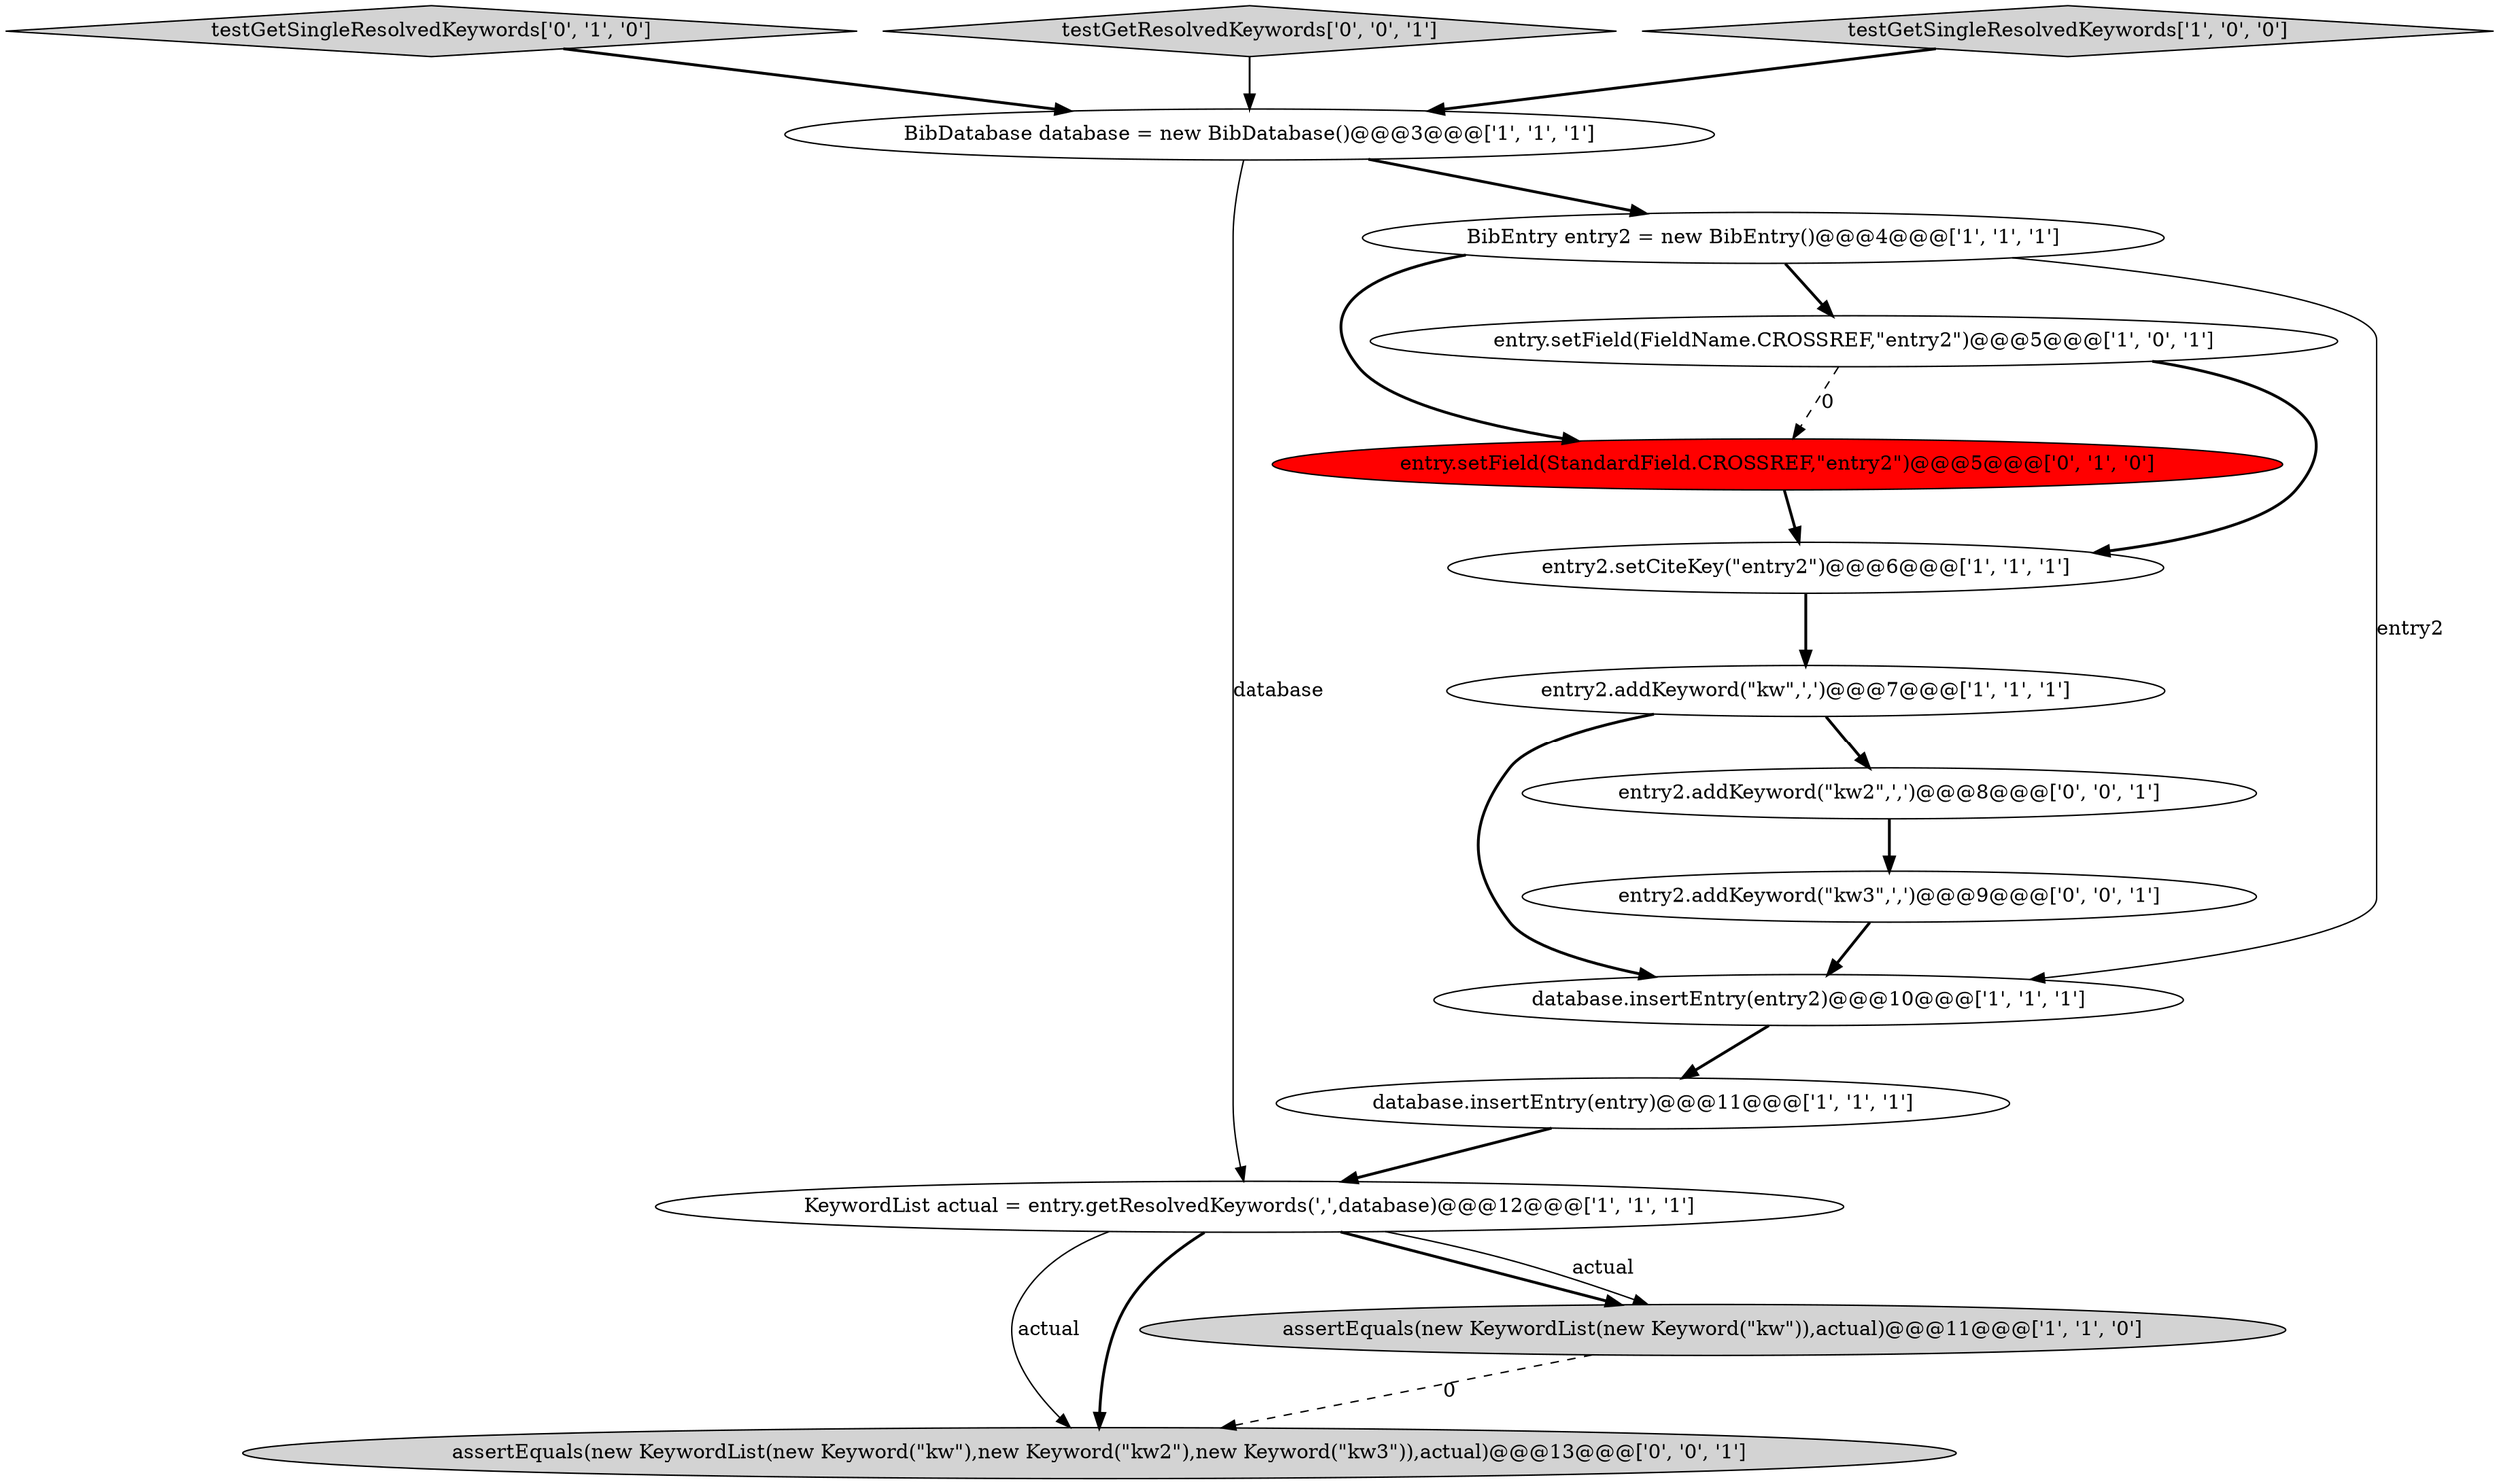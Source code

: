 digraph {
10 [style = filled, label = "testGetSingleResolvedKeywords['0', '1', '0']", fillcolor = lightgray, shape = diamond image = "AAA0AAABBB2BBB"];
5 [style = filled, label = "BibDatabase database = new BibDatabase()@@@3@@@['1', '1', '1']", fillcolor = white, shape = ellipse image = "AAA0AAABBB1BBB"];
2 [style = filled, label = "database.insertEntry(entry)@@@11@@@['1', '1', '1']", fillcolor = white, shape = ellipse image = "AAA0AAABBB1BBB"];
13 [style = filled, label = "assertEquals(new KeywordList(new Keyword(\"kw\"),new Keyword(\"kw2\"),new Keyword(\"kw3\")),actual)@@@13@@@['0', '0', '1']", fillcolor = lightgray, shape = ellipse image = "AAA0AAABBB3BBB"];
1 [style = filled, label = "KeywordList actual = entry.getResolvedKeywords(',',database)@@@12@@@['1', '1', '1']", fillcolor = white, shape = ellipse image = "AAA0AAABBB1BBB"];
11 [style = filled, label = "entry.setField(StandardField.CROSSREF,\"entry2\")@@@5@@@['0', '1', '0']", fillcolor = red, shape = ellipse image = "AAA1AAABBB2BBB"];
3 [style = filled, label = "entry.setField(FieldName.CROSSREF,\"entry2\")@@@5@@@['1', '0', '1']", fillcolor = white, shape = ellipse image = "AAA0AAABBB1BBB"];
12 [style = filled, label = "entry2.addKeyword(\"kw3\",',')@@@9@@@['0', '0', '1']", fillcolor = white, shape = ellipse image = "AAA0AAABBB3BBB"];
4 [style = filled, label = "BibEntry entry2 = new BibEntry()@@@4@@@['1', '1', '1']", fillcolor = white, shape = ellipse image = "AAA0AAABBB1BBB"];
0 [style = filled, label = "database.insertEntry(entry2)@@@10@@@['1', '1', '1']", fillcolor = white, shape = ellipse image = "AAA0AAABBB1BBB"];
8 [style = filled, label = "assertEquals(new KeywordList(new Keyword(\"kw\")),actual)@@@11@@@['1', '1', '0']", fillcolor = lightgray, shape = ellipse image = "AAA0AAABBB1BBB"];
14 [style = filled, label = "testGetResolvedKeywords['0', '0', '1']", fillcolor = lightgray, shape = diamond image = "AAA0AAABBB3BBB"];
9 [style = filled, label = "testGetSingleResolvedKeywords['1', '0', '0']", fillcolor = lightgray, shape = diamond image = "AAA0AAABBB1BBB"];
6 [style = filled, label = "entry2.setCiteKey(\"entry2\")@@@6@@@['1', '1', '1']", fillcolor = white, shape = ellipse image = "AAA0AAABBB1BBB"];
7 [style = filled, label = "entry2.addKeyword(\"kw\",',')@@@7@@@['1', '1', '1']", fillcolor = white, shape = ellipse image = "AAA0AAABBB1BBB"];
15 [style = filled, label = "entry2.addKeyword(\"kw2\",',')@@@8@@@['0', '0', '1']", fillcolor = white, shape = ellipse image = "AAA0AAABBB3BBB"];
4->3 [style = bold, label=""];
4->0 [style = solid, label="entry2"];
1->8 [style = bold, label=""];
2->1 [style = bold, label=""];
11->6 [style = bold, label=""];
0->2 [style = bold, label=""];
1->13 [style = solid, label="actual"];
3->6 [style = bold, label=""];
7->0 [style = bold, label=""];
1->8 [style = solid, label="actual"];
12->0 [style = bold, label=""];
1->13 [style = bold, label=""];
8->13 [style = dashed, label="0"];
10->5 [style = bold, label=""];
5->4 [style = bold, label=""];
9->5 [style = bold, label=""];
7->15 [style = bold, label=""];
15->12 [style = bold, label=""];
6->7 [style = bold, label=""];
4->11 [style = bold, label=""];
5->1 [style = solid, label="database"];
3->11 [style = dashed, label="0"];
14->5 [style = bold, label=""];
}
